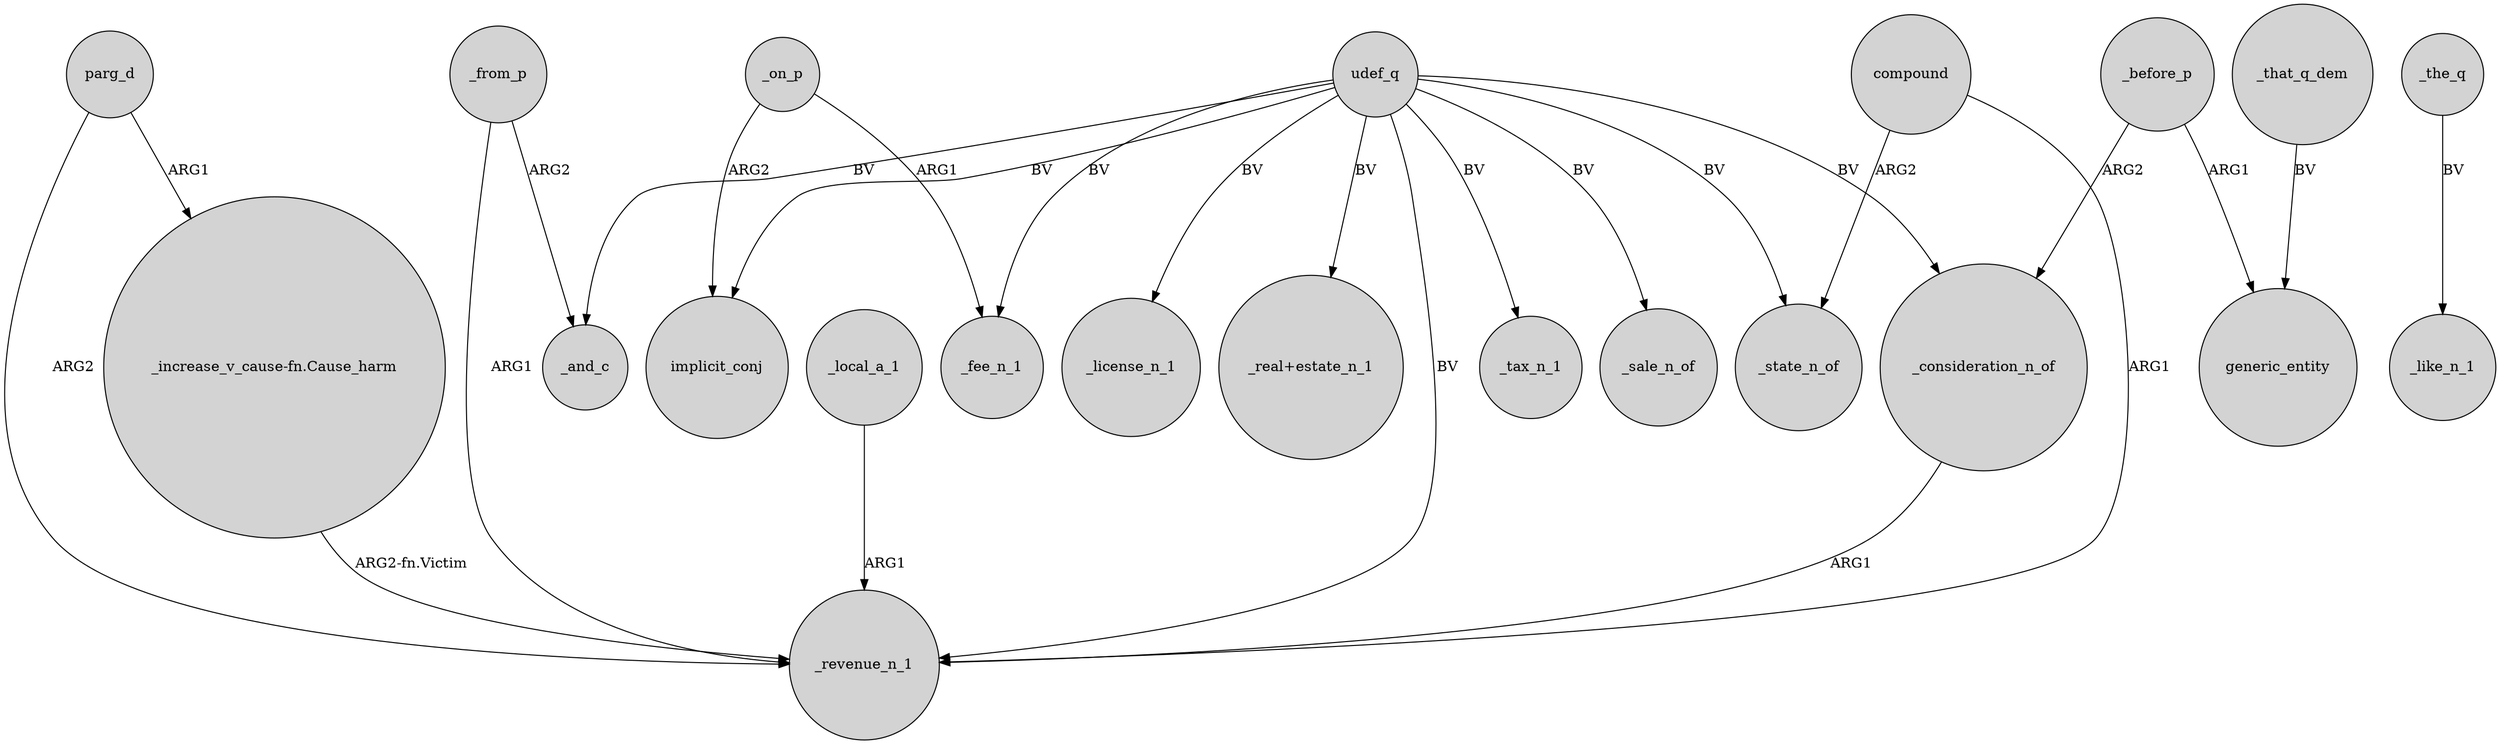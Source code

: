digraph {
	node [shape=circle style=filled]
	udef_q -> _fee_n_1 [label=BV]
	_on_p -> _fee_n_1 [label=ARG1]
	parg_d -> _revenue_n_1 [label=ARG2]
	_from_p -> _and_c [label=ARG2]
	_local_a_1 -> _revenue_n_1 [label=ARG1]
	udef_q -> _tax_n_1 [label=BV]
	udef_q -> _sale_n_of [label=BV]
	udef_q -> _and_c [label=BV]
	"_increase_v_cause-fn.Cause_harm" -> _revenue_n_1 [label="ARG2-fn.Victim"]
	udef_q -> _revenue_n_1 [label=BV]
	udef_q -> _state_n_of [label=BV]
	_before_p -> _consideration_n_of [label=ARG2]
	parg_d -> "_increase_v_cause-fn.Cause_harm" [label=ARG1]
	udef_q -> _license_n_1 [label=BV]
	_consideration_n_of -> _revenue_n_1 [label=ARG1]
	_from_p -> _revenue_n_1 [label=ARG1]
	_the_q -> _like_n_1 [label=BV]
	_before_p -> generic_entity [label=ARG1]
	_on_p -> implicit_conj [label=ARG2]
	compound -> _state_n_of [label=ARG2]
	compound -> _revenue_n_1 [label=ARG1]
	_that_q_dem -> generic_entity [label=BV]
	udef_q -> "_real+estate_n_1" [label=BV]
	udef_q -> _consideration_n_of [label=BV]
	udef_q -> implicit_conj [label=BV]
}

